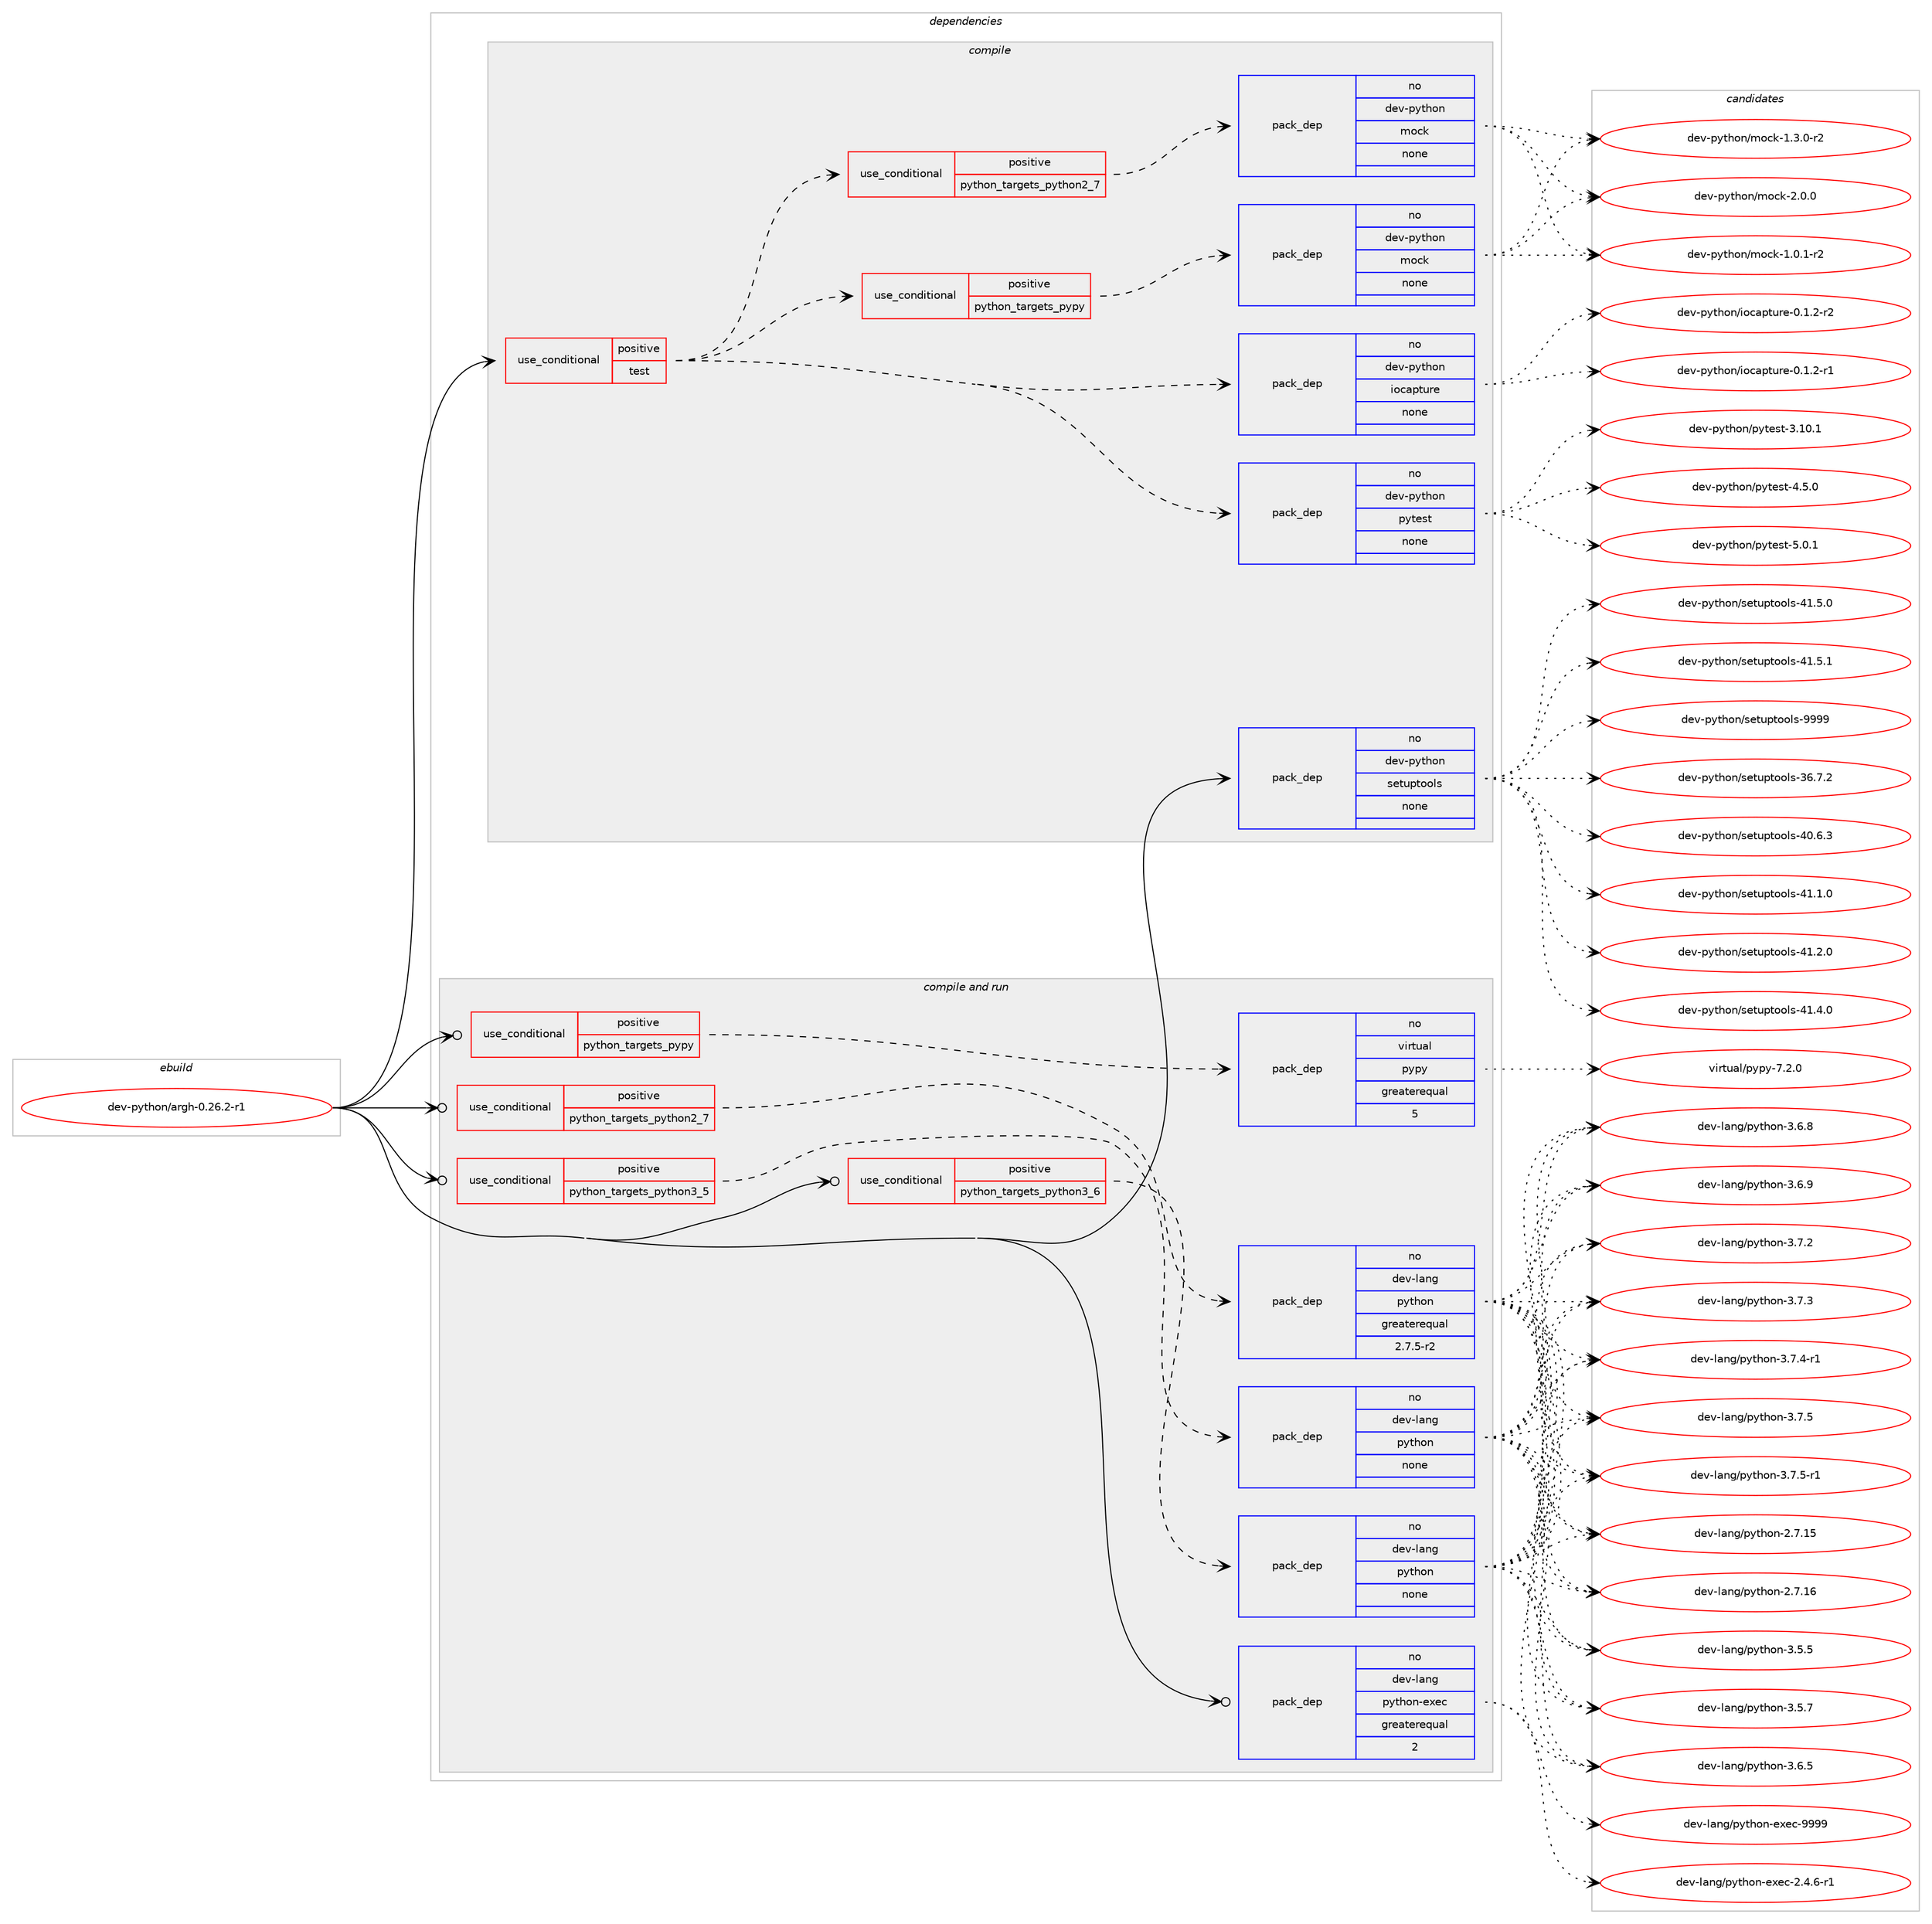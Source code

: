digraph prolog {

# *************
# Graph options
# *************

newrank=true;
concentrate=true;
compound=true;
graph [rankdir=LR,fontname=Helvetica,fontsize=10,ranksep=1.5];#, ranksep=2.5, nodesep=0.2];
edge  [arrowhead=vee];
node  [fontname=Helvetica,fontsize=10];

# **********
# The ebuild
# **********

subgraph cluster_leftcol {
color=gray;
rank=same;
label=<<i>ebuild</i>>;
id [label="dev-python/argh-0.26.2-r1", color=red, width=4, href="../dev-python/argh-0.26.2-r1.svg"];
}

# ****************
# The dependencies
# ****************

subgraph cluster_midcol {
color=gray;
label=<<i>dependencies</i>>;
subgraph cluster_compile {
fillcolor="#eeeeee";
style=filled;
label=<<i>compile</i>>;
subgraph cond136204 {
dependency594415 [label=<<TABLE BORDER="0" CELLBORDER="1" CELLSPACING="0" CELLPADDING="4"><TR><TD ROWSPAN="3" CELLPADDING="10">use_conditional</TD></TR><TR><TD>positive</TD></TR><TR><TD>test</TD></TR></TABLE>>, shape=none, color=red];
subgraph pack446439 {
dependency594416 [label=<<TABLE BORDER="0" CELLBORDER="1" CELLSPACING="0" CELLPADDING="4" WIDTH="220"><TR><TD ROWSPAN="6" CELLPADDING="30">pack_dep</TD></TR><TR><TD WIDTH="110">no</TD></TR><TR><TD>dev-python</TD></TR><TR><TD>pytest</TD></TR><TR><TD>none</TD></TR><TR><TD></TD></TR></TABLE>>, shape=none, color=blue];
}
dependency594415:e -> dependency594416:w [weight=20,style="dashed",arrowhead="vee"];
subgraph pack446440 {
dependency594417 [label=<<TABLE BORDER="0" CELLBORDER="1" CELLSPACING="0" CELLPADDING="4" WIDTH="220"><TR><TD ROWSPAN="6" CELLPADDING="30">pack_dep</TD></TR><TR><TD WIDTH="110">no</TD></TR><TR><TD>dev-python</TD></TR><TR><TD>iocapture</TD></TR><TR><TD>none</TD></TR><TR><TD></TD></TR></TABLE>>, shape=none, color=blue];
}
dependency594415:e -> dependency594417:w [weight=20,style="dashed",arrowhead="vee"];
subgraph cond136205 {
dependency594418 [label=<<TABLE BORDER="0" CELLBORDER="1" CELLSPACING="0" CELLPADDING="4"><TR><TD ROWSPAN="3" CELLPADDING="10">use_conditional</TD></TR><TR><TD>positive</TD></TR><TR><TD>python_targets_pypy</TD></TR></TABLE>>, shape=none, color=red];
subgraph pack446441 {
dependency594419 [label=<<TABLE BORDER="0" CELLBORDER="1" CELLSPACING="0" CELLPADDING="4" WIDTH="220"><TR><TD ROWSPAN="6" CELLPADDING="30">pack_dep</TD></TR><TR><TD WIDTH="110">no</TD></TR><TR><TD>dev-python</TD></TR><TR><TD>mock</TD></TR><TR><TD>none</TD></TR><TR><TD></TD></TR></TABLE>>, shape=none, color=blue];
}
dependency594418:e -> dependency594419:w [weight=20,style="dashed",arrowhead="vee"];
}
dependency594415:e -> dependency594418:w [weight=20,style="dashed",arrowhead="vee"];
subgraph cond136206 {
dependency594420 [label=<<TABLE BORDER="0" CELLBORDER="1" CELLSPACING="0" CELLPADDING="4"><TR><TD ROWSPAN="3" CELLPADDING="10">use_conditional</TD></TR><TR><TD>positive</TD></TR><TR><TD>python_targets_python2_7</TD></TR></TABLE>>, shape=none, color=red];
subgraph pack446442 {
dependency594421 [label=<<TABLE BORDER="0" CELLBORDER="1" CELLSPACING="0" CELLPADDING="4" WIDTH="220"><TR><TD ROWSPAN="6" CELLPADDING="30">pack_dep</TD></TR><TR><TD WIDTH="110">no</TD></TR><TR><TD>dev-python</TD></TR><TR><TD>mock</TD></TR><TR><TD>none</TD></TR><TR><TD></TD></TR></TABLE>>, shape=none, color=blue];
}
dependency594420:e -> dependency594421:w [weight=20,style="dashed",arrowhead="vee"];
}
dependency594415:e -> dependency594420:w [weight=20,style="dashed",arrowhead="vee"];
}
id:e -> dependency594415:w [weight=20,style="solid",arrowhead="vee"];
subgraph pack446443 {
dependency594422 [label=<<TABLE BORDER="0" CELLBORDER="1" CELLSPACING="0" CELLPADDING="4" WIDTH="220"><TR><TD ROWSPAN="6" CELLPADDING="30">pack_dep</TD></TR><TR><TD WIDTH="110">no</TD></TR><TR><TD>dev-python</TD></TR><TR><TD>setuptools</TD></TR><TR><TD>none</TD></TR><TR><TD></TD></TR></TABLE>>, shape=none, color=blue];
}
id:e -> dependency594422:w [weight=20,style="solid",arrowhead="vee"];
}
subgraph cluster_compileandrun {
fillcolor="#eeeeee";
style=filled;
label=<<i>compile and run</i>>;
subgraph cond136207 {
dependency594423 [label=<<TABLE BORDER="0" CELLBORDER="1" CELLSPACING="0" CELLPADDING="4"><TR><TD ROWSPAN="3" CELLPADDING="10">use_conditional</TD></TR><TR><TD>positive</TD></TR><TR><TD>python_targets_pypy</TD></TR></TABLE>>, shape=none, color=red];
subgraph pack446444 {
dependency594424 [label=<<TABLE BORDER="0" CELLBORDER="1" CELLSPACING="0" CELLPADDING="4" WIDTH="220"><TR><TD ROWSPAN="6" CELLPADDING="30">pack_dep</TD></TR><TR><TD WIDTH="110">no</TD></TR><TR><TD>virtual</TD></TR><TR><TD>pypy</TD></TR><TR><TD>greaterequal</TD></TR><TR><TD>5</TD></TR></TABLE>>, shape=none, color=blue];
}
dependency594423:e -> dependency594424:w [weight=20,style="dashed",arrowhead="vee"];
}
id:e -> dependency594423:w [weight=20,style="solid",arrowhead="odotvee"];
subgraph cond136208 {
dependency594425 [label=<<TABLE BORDER="0" CELLBORDER="1" CELLSPACING="0" CELLPADDING="4"><TR><TD ROWSPAN="3" CELLPADDING="10">use_conditional</TD></TR><TR><TD>positive</TD></TR><TR><TD>python_targets_python2_7</TD></TR></TABLE>>, shape=none, color=red];
subgraph pack446445 {
dependency594426 [label=<<TABLE BORDER="0" CELLBORDER="1" CELLSPACING="0" CELLPADDING="4" WIDTH="220"><TR><TD ROWSPAN="6" CELLPADDING="30">pack_dep</TD></TR><TR><TD WIDTH="110">no</TD></TR><TR><TD>dev-lang</TD></TR><TR><TD>python</TD></TR><TR><TD>greaterequal</TD></TR><TR><TD>2.7.5-r2</TD></TR></TABLE>>, shape=none, color=blue];
}
dependency594425:e -> dependency594426:w [weight=20,style="dashed",arrowhead="vee"];
}
id:e -> dependency594425:w [weight=20,style="solid",arrowhead="odotvee"];
subgraph cond136209 {
dependency594427 [label=<<TABLE BORDER="0" CELLBORDER="1" CELLSPACING="0" CELLPADDING="4"><TR><TD ROWSPAN="3" CELLPADDING="10">use_conditional</TD></TR><TR><TD>positive</TD></TR><TR><TD>python_targets_python3_5</TD></TR></TABLE>>, shape=none, color=red];
subgraph pack446446 {
dependency594428 [label=<<TABLE BORDER="0" CELLBORDER="1" CELLSPACING="0" CELLPADDING="4" WIDTH="220"><TR><TD ROWSPAN="6" CELLPADDING="30">pack_dep</TD></TR><TR><TD WIDTH="110">no</TD></TR><TR><TD>dev-lang</TD></TR><TR><TD>python</TD></TR><TR><TD>none</TD></TR><TR><TD></TD></TR></TABLE>>, shape=none, color=blue];
}
dependency594427:e -> dependency594428:w [weight=20,style="dashed",arrowhead="vee"];
}
id:e -> dependency594427:w [weight=20,style="solid",arrowhead="odotvee"];
subgraph cond136210 {
dependency594429 [label=<<TABLE BORDER="0" CELLBORDER="1" CELLSPACING="0" CELLPADDING="4"><TR><TD ROWSPAN="3" CELLPADDING="10">use_conditional</TD></TR><TR><TD>positive</TD></TR><TR><TD>python_targets_python3_6</TD></TR></TABLE>>, shape=none, color=red];
subgraph pack446447 {
dependency594430 [label=<<TABLE BORDER="0" CELLBORDER="1" CELLSPACING="0" CELLPADDING="4" WIDTH="220"><TR><TD ROWSPAN="6" CELLPADDING="30">pack_dep</TD></TR><TR><TD WIDTH="110">no</TD></TR><TR><TD>dev-lang</TD></TR><TR><TD>python</TD></TR><TR><TD>none</TD></TR><TR><TD></TD></TR></TABLE>>, shape=none, color=blue];
}
dependency594429:e -> dependency594430:w [weight=20,style="dashed",arrowhead="vee"];
}
id:e -> dependency594429:w [weight=20,style="solid",arrowhead="odotvee"];
subgraph pack446448 {
dependency594431 [label=<<TABLE BORDER="0" CELLBORDER="1" CELLSPACING="0" CELLPADDING="4" WIDTH="220"><TR><TD ROWSPAN="6" CELLPADDING="30">pack_dep</TD></TR><TR><TD WIDTH="110">no</TD></TR><TR><TD>dev-lang</TD></TR><TR><TD>python-exec</TD></TR><TR><TD>greaterequal</TD></TR><TR><TD>2</TD></TR></TABLE>>, shape=none, color=blue];
}
id:e -> dependency594431:w [weight=20,style="solid",arrowhead="odotvee"];
}
subgraph cluster_run {
fillcolor="#eeeeee";
style=filled;
label=<<i>run</i>>;
}
}

# **************
# The candidates
# **************

subgraph cluster_choices {
rank=same;
color=gray;
label=<<i>candidates</i>>;

subgraph choice446439 {
color=black;
nodesep=1;
choice100101118451121211161041111104711212111610111511645514649484649 [label="dev-python/pytest-3.10.1", color=red, width=4,href="../dev-python/pytest-3.10.1.svg"];
choice1001011184511212111610411111047112121116101115116455246534648 [label="dev-python/pytest-4.5.0", color=red, width=4,href="../dev-python/pytest-4.5.0.svg"];
choice1001011184511212111610411111047112121116101115116455346484649 [label="dev-python/pytest-5.0.1", color=red, width=4,href="../dev-python/pytest-5.0.1.svg"];
dependency594416:e -> choice100101118451121211161041111104711212111610111511645514649484649:w [style=dotted,weight="100"];
dependency594416:e -> choice1001011184511212111610411111047112121116101115116455246534648:w [style=dotted,weight="100"];
dependency594416:e -> choice1001011184511212111610411111047112121116101115116455346484649:w [style=dotted,weight="100"];
}
subgraph choice446440 {
color=black;
nodesep=1;
choice100101118451121211161041111104710511199971121161171141014548464946504511449 [label="dev-python/iocapture-0.1.2-r1", color=red, width=4,href="../dev-python/iocapture-0.1.2-r1.svg"];
choice100101118451121211161041111104710511199971121161171141014548464946504511450 [label="dev-python/iocapture-0.1.2-r2", color=red, width=4,href="../dev-python/iocapture-0.1.2-r2.svg"];
dependency594417:e -> choice100101118451121211161041111104710511199971121161171141014548464946504511449:w [style=dotted,weight="100"];
dependency594417:e -> choice100101118451121211161041111104710511199971121161171141014548464946504511450:w [style=dotted,weight="100"];
}
subgraph choice446441 {
color=black;
nodesep=1;
choice1001011184511212111610411111047109111991074549464846494511450 [label="dev-python/mock-1.0.1-r2", color=red, width=4,href="../dev-python/mock-1.0.1-r2.svg"];
choice1001011184511212111610411111047109111991074549465146484511450 [label="dev-python/mock-1.3.0-r2", color=red, width=4,href="../dev-python/mock-1.3.0-r2.svg"];
choice100101118451121211161041111104710911199107455046484648 [label="dev-python/mock-2.0.0", color=red, width=4,href="../dev-python/mock-2.0.0.svg"];
dependency594419:e -> choice1001011184511212111610411111047109111991074549464846494511450:w [style=dotted,weight="100"];
dependency594419:e -> choice1001011184511212111610411111047109111991074549465146484511450:w [style=dotted,weight="100"];
dependency594419:e -> choice100101118451121211161041111104710911199107455046484648:w [style=dotted,weight="100"];
}
subgraph choice446442 {
color=black;
nodesep=1;
choice1001011184511212111610411111047109111991074549464846494511450 [label="dev-python/mock-1.0.1-r2", color=red, width=4,href="../dev-python/mock-1.0.1-r2.svg"];
choice1001011184511212111610411111047109111991074549465146484511450 [label="dev-python/mock-1.3.0-r2", color=red, width=4,href="../dev-python/mock-1.3.0-r2.svg"];
choice100101118451121211161041111104710911199107455046484648 [label="dev-python/mock-2.0.0", color=red, width=4,href="../dev-python/mock-2.0.0.svg"];
dependency594421:e -> choice1001011184511212111610411111047109111991074549464846494511450:w [style=dotted,weight="100"];
dependency594421:e -> choice1001011184511212111610411111047109111991074549465146484511450:w [style=dotted,weight="100"];
dependency594421:e -> choice100101118451121211161041111104710911199107455046484648:w [style=dotted,weight="100"];
}
subgraph choice446443 {
color=black;
nodesep=1;
choice100101118451121211161041111104711510111611711211611111110811545515446554650 [label="dev-python/setuptools-36.7.2", color=red, width=4,href="../dev-python/setuptools-36.7.2.svg"];
choice100101118451121211161041111104711510111611711211611111110811545524846544651 [label="dev-python/setuptools-40.6.3", color=red, width=4,href="../dev-python/setuptools-40.6.3.svg"];
choice100101118451121211161041111104711510111611711211611111110811545524946494648 [label="dev-python/setuptools-41.1.0", color=red, width=4,href="../dev-python/setuptools-41.1.0.svg"];
choice100101118451121211161041111104711510111611711211611111110811545524946504648 [label="dev-python/setuptools-41.2.0", color=red, width=4,href="../dev-python/setuptools-41.2.0.svg"];
choice100101118451121211161041111104711510111611711211611111110811545524946524648 [label="dev-python/setuptools-41.4.0", color=red, width=4,href="../dev-python/setuptools-41.4.0.svg"];
choice100101118451121211161041111104711510111611711211611111110811545524946534648 [label="dev-python/setuptools-41.5.0", color=red, width=4,href="../dev-python/setuptools-41.5.0.svg"];
choice100101118451121211161041111104711510111611711211611111110811545524946534649 [label="dev-python/setuptools-41.5.1", color=red, width=4,href="../dev-python/setuptools-41.5.1.svg"];
choice10010111845112121116104111110471151011161171121161111111081154557575757 [label="dev-python/setuptools-9999", color=red, width=4,href="../dev-python/setuptools-9999.svg"];
dependency594422:e -> choice100101118451121211161041111104711510111611711211611111110811545515446554650:w [style=dotted,weight="100"];
dependency594422:e -> choice100101118451121211161041111104711510111611711211611111110811545524846544651:w [style=dotted,weight="100"];
dependency594422:e -> choice100101118451121211161041111104711510111611711211611111110811545524946494648:w [style=dotted,weight="100"];
dependency594422:e -> choice100101118451121211161041111104711510111611711211611111110811545524946504648:w [style=dotted,weight="100"];
dependency594422:e -> choice100101118451121211161041111104711510111611711211611111110811545524946524648:w [style=dotted,weight="100"];
dependency594422:e -> choice100101118451121211161041111104711510111611711211611111110811545524946534648:w [style=dotted,weight="100"];
dependency594422:e -> choice100101118451121211161041111104711510111611711211611111110811545524946534649:w [style=dotted,weight="100"];
dependency594422:e -> choice10010111845112121116104111110471151011161171121161111111081154557575757:w [style=dotted,weight="100"];
}
subgraph choice446444 {
color=black;
nodesep=1;
choice1181051141161179710847112121112121455546504648 [label="virtual/pypy-7.2.0", color=red, width=4,href="../virtual/pypy-7.2.0.svg"];
dependency594424:e -> choice1181051141161179710847112121112121455546504648:w [style=dotted,weight="100"];
}
subgraph choice446445 {
color=black;
nodesep=1;
choice10010111845108971101034711212111610411111045504655464953 [label="dev-lang/python-2.7.15", color=red, width=4,href="../dev-lang/python-2.7.15.svg"];
choice10010111845108971101034711212111610411111045504655464954 [label="dev-lang/python-2.7.16", color=red, width=4,href="../dev-lang/python-2.7.16.svg"];
choice100101118451089711010347112121116104111110455146534653 [label="dev-lang/python-3.5.5", color=red, width=4,href="../dev-lang/python-3.5.5.svg"];
choice100101118451089711010347112121116104111110455146534655 [label="dev-lang/python-3.5.7", color=red, width=4,href="../dev-lang/python-3.5.7.svg"];
choice100101118451089711010347112121116104111110455146544653 [label="dev-lang/python-3.6.5", color=red, width=4,href="../dev-lang/python-3.6.5.svg"];
choice100101118451089711010347112121116104111110455146544656 [label="dev-lang/python-3.6.8", color=red, width=4,href="../dev-lang/python-3.6.8.svg"];
choice100101118451089711010347112121116104111110455146544657 [label="dev-lang/python-3.6.9", color=red, width=4,href="../dev-lang/python-3.6.9.svg"];
choice100101118451089711010347112121116104111110455146554650 [label="dev-lang/python-3.7.2", color=red, width=4,href="../dev-lang/python-3.7.2.svg"];
choice100101118451089711010347112121116104111110455146554651 [label="dev-lang/python-3.7.3", color=red, width=4,href="../dev-lang/python-3.7.3.svg"];
choice1001011184510897110103471121211161041111104551465546524511449 [label="dev-lang/python-3.7.4-r1", color=red, width=4,href="../dev-lang/python-3.7.4-r1.svg"];
choice100101118451089711010347112121116104111110455146554653 [label="dev-lang/python-3.7.5", color=red, width=4,href="../dev-lang/python-3.7.5.svg"];
choice1001011184510897110103471121211161041111104551465546534511449 [label="dev-lang/python-3.7.5-r1", color=red, width=4,href="../dev-lang/python-3.7.5-r1.svg"];
dependency594426:e -> choice10010111845108971101034711212111610411111045504655464953:w [style=dotted,weight="100"];
dependency594426:e -> choice10010111845108971101034711212111610411111045504655464954:w [style=dotted,weight="100"];
dependency594426:e -> choice100101118451089711010347112121116104111110455146534653:w [style=dotted,weight="100"];
dependency594426:e -> choice100101118451089711010347112121116104111110455146534655:w [style=dotted,weight="100"];
dependency594426:e -> choice100101118451089711010347112121116104111110455146544653:w [style=dotted,weight="100"];
dependency594426:e -> choice100101118451089711010347112121116104111110455146544656:w [style=dotted,weight="100"];
dependency594426:e -> choice100101118451089711010347112121116104111110455146544657:w [style=dotted,weight="100"];
dependency594426:e -> choice100101118451089711010347112121116104111110455146554650:w [style=dotted,weight="100"];
dependency594426:e -> choice100101118451089711010347112121116104111110455146554651:w [style=dotted,weight="100"];
dependency594426:e -> choice1001011184510897110103471121211161041111104551465546524511449:w [style=dotted,weight="100"];
dependency594426:e -> choice100101118451089711010347112121116104111110455146554653:w [style=dotted,weight="100"];
dependency594426:e -> choice1001011184510897110103471121211161041111104551465546534511449:w [style=dotted,weight="100"];
}
subgraph choice446446 {
color=black;
nodesep=1;
choice10010111845108971101034711212111610411111045504655464953 [label="dev-lang/python-2.7.15", color=red, width=4,href="../dev-lang/python-2.7.15.svg"];
choice10010111845108971101034711212111610411111045504655464954 [label="dev-lang/python-2.7.16", color=red, width=4,href="../dev-lang/python-2.7.16.svg"];
choice100101118451089711010347112121116104111110455146534653 [label="dev-lang/python-3.5.5", color=red, width=4,href="../dev-lang/python-3.5.5.svg"];
choice100101118451089711010347112121116104111110455146534655 [label="dev-lang/python-3.5.7", color=red, width=4,href="../dev-lang/python-3.5.7.svg"];
choice100101118451089711010347112121116104111110455146544653 [label="dev-lang/python-3.6.5", color=red, width=4,href="../dev-lang/python-3.6.5.svg"];
choice100101118451089711010347112121116104111110455146544656 [label="dev-lang/python-3.6.8", color=red, width=4,href="../dev-lang/python-3.6.8.svg"];
choice100101118451089711010347112121116104111110455146544657 [label="dev-lang/python-3.6.9", color=red, width=4,href="../dev-lang/python-3.6.9.svg"];
choice100101118451089711010347112121116104111110455146554650 [label="dev-lang/python-3.7.2", color=red, width=4,href="../dev-lang/python-3.7.2.svg"];
choice100101118451089711010347112121116104111110455146554651 [label="dev-lang/python-3.7.3", color=red, width=4,href="../dev-lang/python-3.7.3.svg"];
choice1001011184510897110103471121211161041111104551465546524511449 [label="dev-lang/python-3.7.4-r1", color=red, width=4,href="../dev-lang/python-3.7.4-r1.svg"];
choice100101118451089711010347112121116104111110455146554653 [label="dev-lang/python-3.7.5", color=red, width=4,href="../dev-lang/python-3.7.5.svg"];
choice1001011184510897110103471121211161041111104551465546534511449 [label="dev-lang/python-3.7.5-r1", color=red, width=4,href="../dev-lang/python-3.7.5-r1.svg"];
dependency594428:e -> choice10010111845108971101034711212111610411111045504655464953:w [style=dotted,weight="100"];
dependency594428:e -> choice10010111845108971101034711212111610411111045504655464954:w [style=dotted,weight="100"];
dependency594428:e -> choice100101118451089711010347112121116104111110455146534653:w [style=dotted,weight="100"];
dependency594428:e -> choice100101118451089711010347112121116104111110455146534655:w [style=dotted,weight="100"];
dependency594428:e -> choice100101118451089711010347112121116104111110455146544653:w [style=dotted,weight="100"];
dependency594428:e -> choice100101118451089711010347112121116104111110455146544656:w [style=dotted,weight="100"];
dependency594428:e -> choice100101118451089711010347112121116104111110455146544657:w [style=dotted,weight="100"];
dependency594428:e -> choice100101118451089711010347112121116104111110455146554650:w [style=dotted,weight="100"];
dependency594428:e -> choice100101118451089711010347112121116104111110455146554651:w [style=dotted,weight="100"];
dependency594428:e -> choice1001011184510897110103471121211161041111104551465546524511449:w [style=dotted,weight="100"];
dependency594428:e -> choice100101118451089711010347112121116104111110455146554653:w [style=dotted,weight="100"];
dependency594428:e -> choice1001011184510897110103471121211161041111104551465546534511449:w [style=dotted,weight="100"];
}
subgraph choice446447 {
color=black;
nodesep=1;
choice10010111845108971101034711212111610411111045504655464953 [label="dev-lang/python-2.7.15", color=red, width=4,href="../dev-lang/python-2.7.15.svg"];
choice10010111845108971101034711212111610411111045504655464954 [label="dev-lang/python-2.7.16", color=red, width=4,href="../dev-lang/python-2.7.16.svg"];
choice100101118451089711010347112121116104111110455146534653 [label="dev-lang/python-3.5.5", color=red, width=4,href="../dev-lang/python-3.5.5.svg"];
choice100101118451089711010347112121116104111110455146534655 [label="dev-lang/python-3.5.7", color=red, width=4,href="../dev-lang/python-3.5.7.svg"];
choice100101118451089711010347112121116104111110455146544653 [label="dev-lang/python-3.6.5", color=red, width=4,href="../dev-lang/python-3.6.5.svg"];
choice100101118451089711010347112121116104111110455146544656 [label="dev-lang/python-3.6.8", color=red, width=4,href="../dev-lang/python-3.6.8.svg"];
choice100101118451089711010347112121116104111110455146544657 [label="dev-lang/python-3.6.9", color=red, width=4,href="../dev-lang/python-3.6.9.svg"];
choice100101118451089711010347112121116104111110455146554650 [label="dev-lang/python-3.7.2", color=red, width=4,href="../dev-lang/python-3.7.2.svg"];
choice100101118451089711010347112121116104111110455146554651 [label="dev-lang/python-3.7.3", color=red, width=4,href="../dev-lang/python-3.7.3.svg"];
choice1001011184510897110103471121211161041111104551465546524511449 [label="dev-lang/python-3.7.4-r1", color=red, width=4,href="../dev-lang/python-3.7.4-r1.svg"];
choice100101118451089711010347112121116104111110455146554653 [label="dev-lang/python-3.7.5", color=red, width=4,href="../dev-lang/python-3.7.5.svg"];
choice1001011184510897110103471121211161041111104551465546534511449 [label="dev-lang/python-3.7.5-r1", color=red, width=4,href="../dev-lang/python-3.7.5-r1.svg"];
dependency594430:e -> choice10010111845108971101034711212111610411111045504655464953:w [style=dotted,weight="100"];
dependency594430:e -> choice10010111845108971101034711212111610411111045504655464954:w [style=dotted,weight="100"];
dependency594430:e -> choice100101118451089711010347112121116104111110455146534653:w [style=dotted,weight="100"];
dependency594430:e -> choice100101118451089711010347112121116104111110455146534655:w [style=dotted,weight="100"];
dependency594430:e -> choice100101118451089711010347112121116104111110455146544653:w [style=dotted,weight="100"];
dependency594430:e -> choice100101118451089711010347112121116104111110455146544656:w [style=dotted,weight="100"];
dependency594430:e -> choice100101118451089711010347112121116104111110455146544657:w [style=dotted,weight="100"];
dependency594430:e -> choice100101118451089711010347112121116104111110455146554650:w [style=dotted,weight="100"];
dependency594430:e -> choice100101118451089711010347112121116104111110455146554651:w [style=dotted,weight="100"];
dependency594430:e -> choice1001011184510897110103471121211161041111104551465546524511449:w [style=dotted,weight="100"];
dependency594430:e -> choice100101118451089711010347112121116104111110455146554653:w [style=dotted,weight="100"];
dependency594430:e -> choice1001011184510897110103471121211161041111104551465546534511449:w [style=dotted,weight="100"];
}
subgraph choice446448 {
color=black;
nodesep=1;
choice10010111845108971101034711212111610411111045101120101994550465246544511449 [label="dev-lang/python-exec-2.4.6-r1", color=red, width=4,href="../dev-lang/python-exec-2.4.6-r1.svg"];
choice10010111845108971101034711212111610411111045101120101994557575757 [label="dev-lang/python-exec-9999", color=red, width=4,href="../dev-lang/python-exec-9999.svg"];
dependency594431:e -> choice10010111845108971101034711212111610411111045101120101994550465246544511449:w [style=dotted,weight="100"];
dependency594431:e -> choice10010111845108971101034711212111610411111045101120101994557575757:w [style=dotted,weight="100"];
}
}

}

